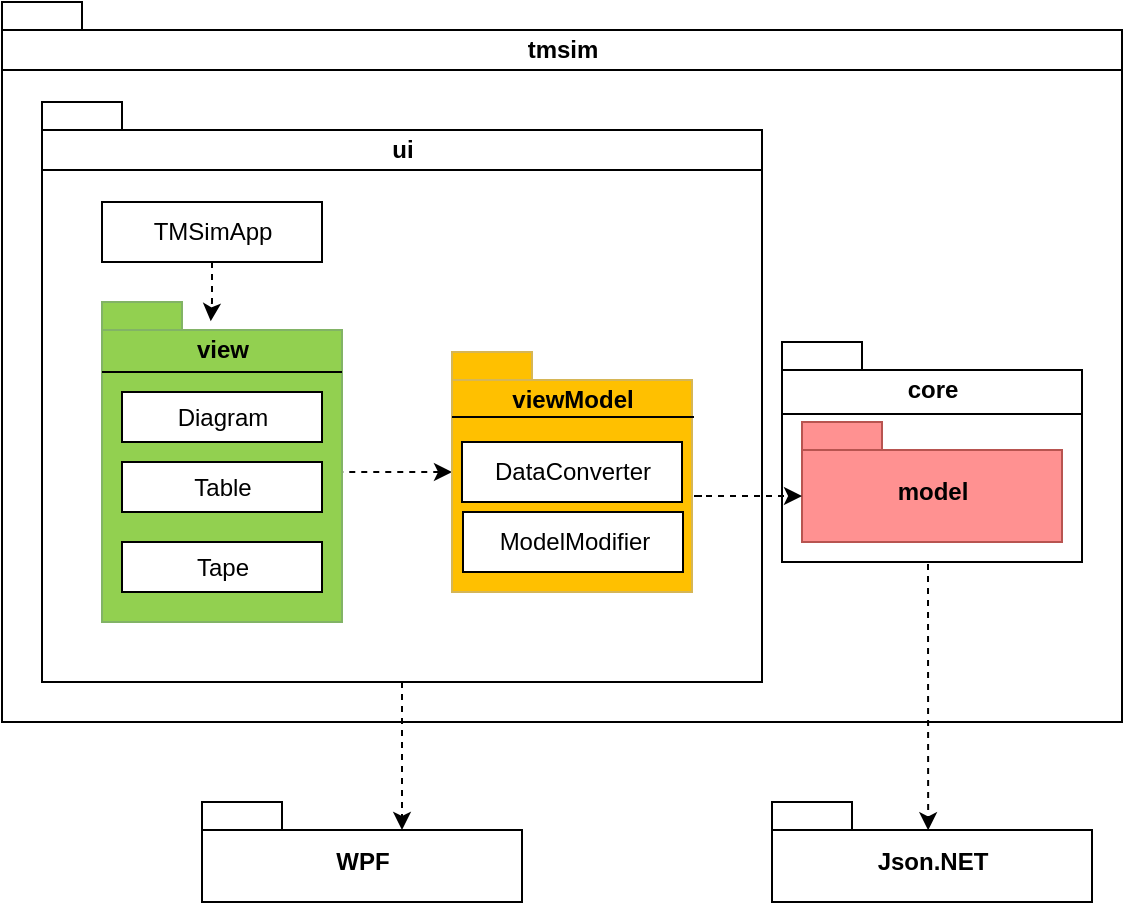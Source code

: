 <mxfile version="14.8.3" type="device"><diagram id="dchTiyNIl8KOHQZsSoF_" name="Page-1"><mxGraphModel dx="813" dy="435" grid="1" gridSize="10" guides="1" tooltips="1" connect="1" arrows="1" fold="1" page="1" pageScale="1" pageWidth="850" pageHeight="1100" math="0" shadow="0"><root><mxCell id="0"/><mxCell id="1" parent="0"/><mxCell id="SfVA9JNzdRrA3uQZ8XAS-1" value="tmsim" style="shape=folder;fontStyle=1;spacingTop=10;tabWidth=40;tabHeight=14;tabPosition=left;html=1;align=center;verticalAlign=top;" parent="1" vertex="1"><mxGeometry y="10" width="560" height="360" as="geometry"/></mxCell><mxCell id="SfVA9JNzdRrA3uQZ8XAS-2" value="" style="line;strokeWidth=1;fillColor=none;align=left;verticalAlign=middle;spacingTop=-1;spacingLeft=3;spacingRight=3;rotatable=0;labelPosition=right;points=[];portConstraint=eastwest;" parent="1" vertex="1"><mxGeometry y="40" width="560" height="8" as="geometry"/></mxCell><mxCell id="SfVA9JNzdRrA3uQZ8XAS-28" style="edgeStyle=orthogonalEdgeStyle;rounded=0;orthogonalLoop=1;jettySize=auto;html=1;exitX=0.5;exitY=1;exitDx=0;exitDy=0;exitPerimeter=0;entryX=0;entryY=0;entryDx=100;entryDy=14;entryPerimeter=0;dashed=1;startArrow=none;startFill=0;endArrow=classic;endFill=1;" parent="1" source="SfVA9JNzdRrA3uQZ8XAS-3" target="SfVA9JNzdRrA3uQZ8XAS-27" edge="1"><mxGeometry relative="1" as="geometry"/></mxCell><mxCell id="SfVA9JNzdRrA3uQZ8XAS-3" value="ui" style="shape=folder;fontStyle=1;spacingTop=10;tabWidth=40;tabHeight=14;tabPosition=left;html=1;verticalAlign=top;" parent="1" vertex="1"><mxGeometry x="20" y="60" width="360" height="290" as="geometry"/></mxCell><mxCell id="SfVA9JNzdRrA3uQZ8XAS-4" value="" style="line;strokeWidth=1;fillColor=none;align=left;verticalAlign=middle;spacingTop=-1;spacingLeft=3;spacingRight=3;rotatable=0;labelPosition=right;points=[];portConstraint=eastwest;" parent="1" vertex="1"><mxGeometry x="20" y="90" width="360" height="8" as="geometry"/></mxCell><mxCell id="SfVA9JNzdRrA3uQZ8XAS-16" style="edgeStyle=orthogonalEdgeStyle;rounded=0;orthogonalLoop=1;jettySize=auto;html=1;entryX=0;entryY=0;entryDx=120;entryDy=87;entryPerimeter=0;dashed=1;endArrow=none;endFill=0;startArrow=classic;startFill=1;" parent="1" source="SfVA9JNzdRrA3uQZ8XAS-7" target="SfVA9JNzdRrA3uQZ8XAS-10" edge="1"><mxGeometry relative="1" as="geometry"><Array as="points"><mxPoint x="170" y="245"/></Array></mxGeometry></mxCell><mxCell id="SfVA9JNzdRrA3uQZ8XAS-7" value="viewModel" style="shape=folder;fontStyle=1;spacingTop=10;tabWidth=40;tabHeight=14;tabPosition=left;html=1;verticalAlign=top;fillColor=#ffc000;strokeColor=#d6b656;" parent="1" vertex="1"><mxGeometry x="225" y="185" width="120" height="120" as="geometry"/></mxCell><mxCell id="SfVA9JNzdRrA3uQZ8XAS-26" style="edgeStyle=orthogonalEdgeStyle;rounded=0;orthogonalLoop=1;jettySize=auto;html=1;entryX=0.453;entryY=0.06;entryDx=0;entryDy=0;entryPerimeter=0;dashed=1;startArrow=none;startFill=0;endArrow=classic;endFill=1;" parent="1" source="SfVA9JNzdRrA3uQZ8XAS-8" target="SfVA9JNzdRrA3uQZ8XAS-10" edge="1"><mxGeometry relative="1" as="geometry"/></mxCell><mxCell id="SfVA9JNzdRrA3uQZ8XAS-8" value="TMSimApp" style="html=1;" parent="1" vertex="1"><mxGeometry x="50" y="110" width="110" height="30" as="geometry"/></mxCell><mxCell id="SfVA9JNzdRrA3uQZ8XAS-9" value="DataConverter" style="html=1;" parent="1" vertex="1"><mxGeometry x="230" y="230" width="110" height="30" as="geometry"/></mxCell><mxCell id="SfVA9JNzdRrA3uQZ8XAS-10" value="view" style="shape=folder;fontStyle=1;spacingTop=10;tabWidth=40;tabHeight=14;tabPosition=left;html=1;verticalAlign=top;labelBackgroundColor=none;fillColor=#92d050;strokeColor=#82b366;" parent="1" vertex="1"><mxGeometry x="50" y="160" width="120" height="160" as="geometry"/></mxCell><mxCell id="SfVA9JNzdRrA3uQZ8XAS-12" value="" style="line;strokeWidth=1;fillColor=none;align=left;verticalAlign=middle;spacingTop=-1;spacingLeft=3;spacingRight=3;rotatable=0;labelPosition=right;points=[];portConstraint=eastwest;" parent="1" vertex="1"><mxGeometry x="50" y="191" width="120" height="8" as="geometry"/></mxCell><mxCell id="SfVA9JNzdRrA3uQZ8XAS-13" value="Diagram" style="html=1;" parent="1" vertex="1"><mxGeometry x="60" y="205" width="100" height="25" as="geometry"/></mxCell><mxCell id="SfVA9JNzdRrA3uQZ8XAS-14" value="Table" style="html=1;" parent="1" vertex="1"><mxGeometry x="60" y="240" width="100" height="25" as="geometry"/></mxCell><mxCell id="SfVA9JNzdRrA3uQZ8XAS-15" value="Tape" style="html=1;" parent="1" vertex="1"><mxGeometry x="60" y="280" width="100" height="25" as="geometry"/></mxCell><mxCell id="SfVA9JNzdRrA3uQZ8XAS-27" value="WPF" style="shape=folder;fontStyle=1;spacingTop=10;tabWidth=40;tabHeight=14;tabPosition=left;html=1;" parent="1" vertex="1"><mxGeometry x="100" y="410" width="160" height="50" as="geometry"/></mxCell><mxCell id="SfVA9JNzdRrA3uQZ8XAS-29" value="" style="line;strokeWidth=1;fillColor=none;align=left;verticalAlign=middle;spacingTop=-1;spacingLeft=3;spacingRight=3;rotatable=0;labelPosition=right;points=[];portConstraint=eastwest;labelBackgroundColor=none;" parent="1" vertex="1"><mxGeometry x="225" y="213.5" width="121" height="8" as="geometry"/></mxCell><mxCell id="G-NHdpEDeoGginfyEZzY-1" value="ModelModifier" style="html=1;" parent="1" vertex="1"><mxGeometry x="230.5" y="265" width="110" height="30" as="geometry"/></mxCell><mxCell id="G-NHdpEDeoGginfyEZzY-2" value="core" style="shape=folder;fontStyle=1;spacingTop=10;tabWidth=40;tabHeight=14;tabPosition=left;html=1;verticalAlign=top;" parent="1" vertex="1"><mxGeometry x="390" y="180" width="150" height="110" as="geometry"/></mxCell><mxCell id="SfVA9JNzdRrA3uQZ8XAS-6" value="model" style="shape=folder;fontStyle=1;spacingTop=10;tabWidth=40;tabHeight=14;tabPosition=left;html=1;fillColor=#ff9191;strokeColor=#b85450;" parent="1" vertex="1"><mxGeometry x="400" y="220" width="130" height="60" as="geometry"/></mxCell><mxCell id="SfVA9JNzdRrA3uQZ8XAS-19" style="edgeStyle=orthogonalEdgeStyle;rounded=0;orthogonalLoop=1;jettySize=auto;html=1;entryX=0;entryY=0;entryDx=0;entryDy=37;entryPerimeter=0;dashed=1;startArrow=none;startFill=0;endArrow=classic;endFill=1;" parent="1" target="SfVA9JNzdRrA3uQZ8XAS-6" edge="1"><mxGeometry relative="1" as="geometry"><mxPoint x="350" y="257" as="sourcePoint"/><Array as="points"><mxPoint x="345" y="257"/></Array></mxGeometry></mxCell><mxCell id="G-NHdpEDeoGginfyEZzY-3" value="" style="line;strokeWidth=1;fillColor=none;align=left;verticalAlign=middle;spacingTop=-1;spacingLeft=3;spacingRight=3;rotatable=0;labelPosition=right;points=[];portConstraint=eastwest;" parent="1" vertex="1"><mxGeometry x="390" y="212" width="150" height="8" as="geometry"/></mxCell><mxCell id="31irV1hED1CYmPdq-x5S-1" style="edgeStyle=orthogonalEdgeStyle;rounded=0;orthogonalLoop=1;jettySize=auto;html=1;entryX=0.488;entryY=0.283;entryDx=0;entryDy=0;entryPerimeter=0;dashed=1;startArrow=none;startFill=0;endArrow=classic;endFill=1;" edge="1" parent="1" target="31irV1hED1CYmPdq-x5S-2"><mxGeometry relative="1" as="geometry"><mxPoint x="463" y="291" as="sourcePoint"/><Array as="points"><mxPoint x="463" y="291"/></Array></mxGeometry></mxCell><mxCell id="31irV1hED1CYmPdq-x5S-2" value="Json.NET" style="shape=folder;fontStyle=1;spacingTop=10;tabWidth=40;tabHeight=14;tabPosition=left;html=1;" vertex="1" parent="1"><mxGeometry x="385" y="410" width="160" height="50" as="geometry"/></mxCell></root></mxGraphModel></diagram></mxfile>